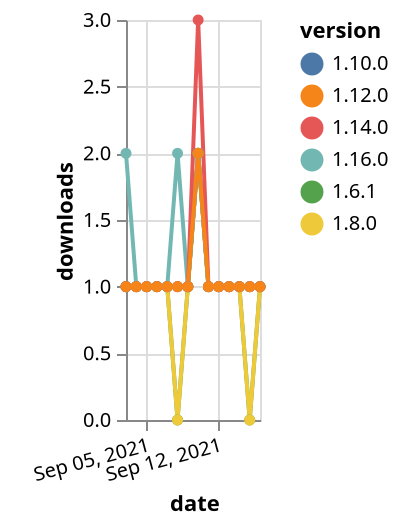 {"$schema": "https://vega.github.io/schema/vega-lite/v5.json", "description": "A simple bar chart with embedded data.", "data": {"values": [{"date": "2021-09-03", "total": 245, "delta": 1, "version": "1.6.1"}, {"date": "2021-09-04", "total": 246, "delta": 1, "version": "1.6.1"}, {"date": "2021-09-05", "total": 247, "delta": 1, "version": "1.6.1"}, {"date": "2021-09-06", "total": 248, "delta": 1, "version": "1.6.1"}, {"date": "2021-09-07", "total": 249, "delta": 1, "version": "1.6.1"}, {"date": "2021-09-08", "total": 249, "delta": 0, "version": "1.6.1"}, {"date": "2021-09-09", "total": 250, "delta": 1, "version": "1.6.1"}, {"date": "2021-09-10", "total": 252, "delta": 2, "version": "1.6.1"}, {"date": "2021-09-11", "total": 253, "delta": 1, "version": "1.6.1"}, {"date": "2021-09-12", "total": 254, "delta": 1, "version": "1.6.1"}, {"date": "2021-09-13", "total": 255, "delta": 1, "version": "1.6.1"}, {"date": "2021-09-14", "total": 256, "delta": 1, "version": "1.6.1"}, {"date": "2021-09-15", "total": 256, "delta": 0, "version": "1.6.1"}, {"date": "2021-09-16", "total": 257, "delta": 1, "version": "1.6.1"}, {"date": "2021-09-03", "total": 194, "delta": 1, "version": "1.8.0"}, {"date": "2021-09-04", "total": 195, "delta": 1, "version": "1.8.0"}, {"date": "2021-09-05", "total": 196, "delta": 1, "version": "1.8.0"}, {"date": "2021-09-06", "total": 197, "delta": 1, "version": "1.8.0"}, {"date": "2021-09-07", "total": 198, "delta": 1, "version": "1.8.0"}, {"date": "2021-09-08", "total": 198, "delta": 0, "version": "1.8.0"}, {"date": "2021-09-09", "total": 199, "delta": 1, "version": "1.8.0"}, {"date": "2021-09-10", "total": 201, "delta": 2, "version": "1.8.0"}, {"date": "2021-09-11", "total": 202, "delta": 1, "version": "1.8.0"}, {"date": "2021-09-12", "total": 203, "delta": 1, "version": "1.8.0"}, {"date": "2021-09-13", "total": 204, "delta": 1, "version": "1.8.0"}, {"date": "2021-09-14", "total": 205, "delta": 1, "version": "1.8.0"}, {"date": "2021-09-15", "total": 205, "delta": 0, "version": "1.8.0"}, {"date": "2021-09-16", "total": 206, "delta": 1, "version": "1.8.0"}, {"date": "2021-09-03", "total": 182, "delta": 1, "version": "1.10.0"}, {"date": "2021-09-04", "total": 183, "delta": 1, "version": "1.10.0"}, {"date": "2021-09-05", "total": 184, "delta": 1, "version": "1.10.0"}, {"date": "2021-09-06", "total": 185, "delta": 1, "version": "1.10.0"}, {"date": "2021-09-07", "total": 186, "delta": 1, "version": "1.10.0"}, {"date": "2021-09-08", "total": 187, "delta": 1, "version": "1.10.0"}, {"date": "2021-09-09", "total": 188, "delta": 1, "version": "1.10.0"}, {"date": "2021-09-10", "total": 190, "delta": 2, "version": "1.10.0"}, {"date": "2021-09-11", "total": 191, "delta": 1, "version": "1.10.0"}, {"date": "2021-09-12", "total": 192, "delta": 1, "version": "1.10.0"}, {"date": "2021-09-13", "total": 193, "delta": 1, "version": "1.10.0"}, {"date": "2021-09-14", "total": 194, "delta": 1, "version": "1.10.0"}, {"date": "2021-09-15", "total": 195, "delta": 1, "version": "1.10.0"}, {"date": "2021-09-16", "total": 196, "delta": 1, "version": "1.10.0"}, {"date": "2021-09-03", "total": 126, "delta": 2, "version": "1.16.0"}, {"date": "2021-09-04", "total": 127, "delta": 1, "version": "1.16.0"}, {"date": "2021-09-05", "total": 128, "delta": 1, "version": "1.16.0"}, {"date": "2021-09-06", "total": 129, "delta": 1, "version": "1.16.0"}, {"date": "2021-09-07", "total": 130, "delta": 1, "version": "1.16.0"}, {"date": "2021-09-08", "total": 132, "delta": 2, "version": "1.16.0"}, {"date": "2021-09-09", "total": 133, "delta": 1, "version": "1.16.0"}, {"date": "2021-09-10", "total": 135, "delta": 2, "version": "1.16.0"}, {"date": "2021-09-11", "total": 136, "delta": 1, "version": "1.16.0"}, {"date": "2021-09-12", "total": 137, "delta": 1, "version": "1.16.0"}, {"date": "2021-09-13", "total": 138, "delta": 1, "version": "1.16.0"}, {"date": "2021-09-14", "total": 139, "delta": 1, "version": "1.16.0"}, {"date": "2021-09-15", "total": 140, "delta": 1, "version": "1.16.0"}, {"date": "2021-09-16", "total": 141, "delta": 1, "version": "1.16.0"}, {"date": "2021-09-03", "total": 191, "delta": 1, "version": "1.14.0"}, {"date": "2021-09-04", "total": 192, "delta": 1, "version": "1.14.0"}, {"date": "2021-09-05", "total": 193, "delta": 1, "version": "1.14.0"}, {"date": "2021-09-06", "total": 194, "delta": 1, "version": "1.14.0"}, {"date": "2021-09-07", "total": 195, "delta": 1, "version": "1.14.0"}, {"date": "2021-09-08", "total": 196, "delta": 1, "version": "1.14.0"}, {"date": "2021-09-09", "total": 197, "delta": 1, "version": "1.14.0"}, {"date": "2021-09-10", "total": 200, "delta": 3, "version": "1.14.0"}, {"date": "2021-09-11", "total": 201, "delta": 1, "version": "1.14.0"}, {"date": "2021-09-12", "total": 202, "delta": 1, "version": "1.14.0"}, {"date": "2021-09-13", "total": 203, "delta": 1, "version": "1.14.0"}, {"date": "2021-09-14", "total": 204, "delta": 1, "version": "1.14.0"}, {"date": "2021-09-15", "total": 205, "delta": 1, "version": "1.14.0"}, {"date": "2021-09-16", "total": 206, "delta": 1, "version": "1.14.0"}, {"date": "2021-09-03", "total": 161, "delta": 1, "version": "1.12.0"}, {"date": "2021-09-04", "total": 162, "delta": 1, "version": "1.12.0"}, {"date": "2021-09-05", "total": 163, "delta": 1, "version": "1.12.0"}, {"date": "2021-09-06", "total": 164, "delta": 1, "version": "1.12.0"}, {"date": "2021-09-07", "total": 165, "delta": 1, "version": "1.12.0"}, {"date": "2021-09-08", "total": 166, "delta": 1, "version": "1.12.0"}, {"date": "2021-09-09", "total": 167, "delta": 1, "version": "1.12.0"}, {"date": "2021-09-10", "total": 169, "delta": 2, "version": "1.12.0"}, {"date": "2021-09-11", "total": 170, "delta": 1, "version": "1.12.0"}, {"date": "2021-09-12", "total": 171, "delta": 1, "version": "1.12.0"}, {"date": "2021-09-13", "total": 172, "delta": 1, "version": "1.12.0"}, {"date": "2021-09-14", "total": 173, "delta": 1, "version": "1.12.0"}, {"date": "2021-09-15", "total": 174, "delta": 1, "version": "1.12.0"}, {"date": "2021-09-16", "total": 175, "delta": 1, "version": "1.12.0"}]}, "width": "container", "mark": {"type": "line", "point": {"filled": true}}, "encoding": {"x": {"field": "date", "type": "temporal", "timeUnit": "yearmonthdate", "title": "date", "axis": {"labelAngle": -15}}, "y": {"field": "delta", "type": "quantitative", "title": "downloads"}, "color": {"field": "version", "type": "nominal"}, "tooltip": {"field": "delta"}}}